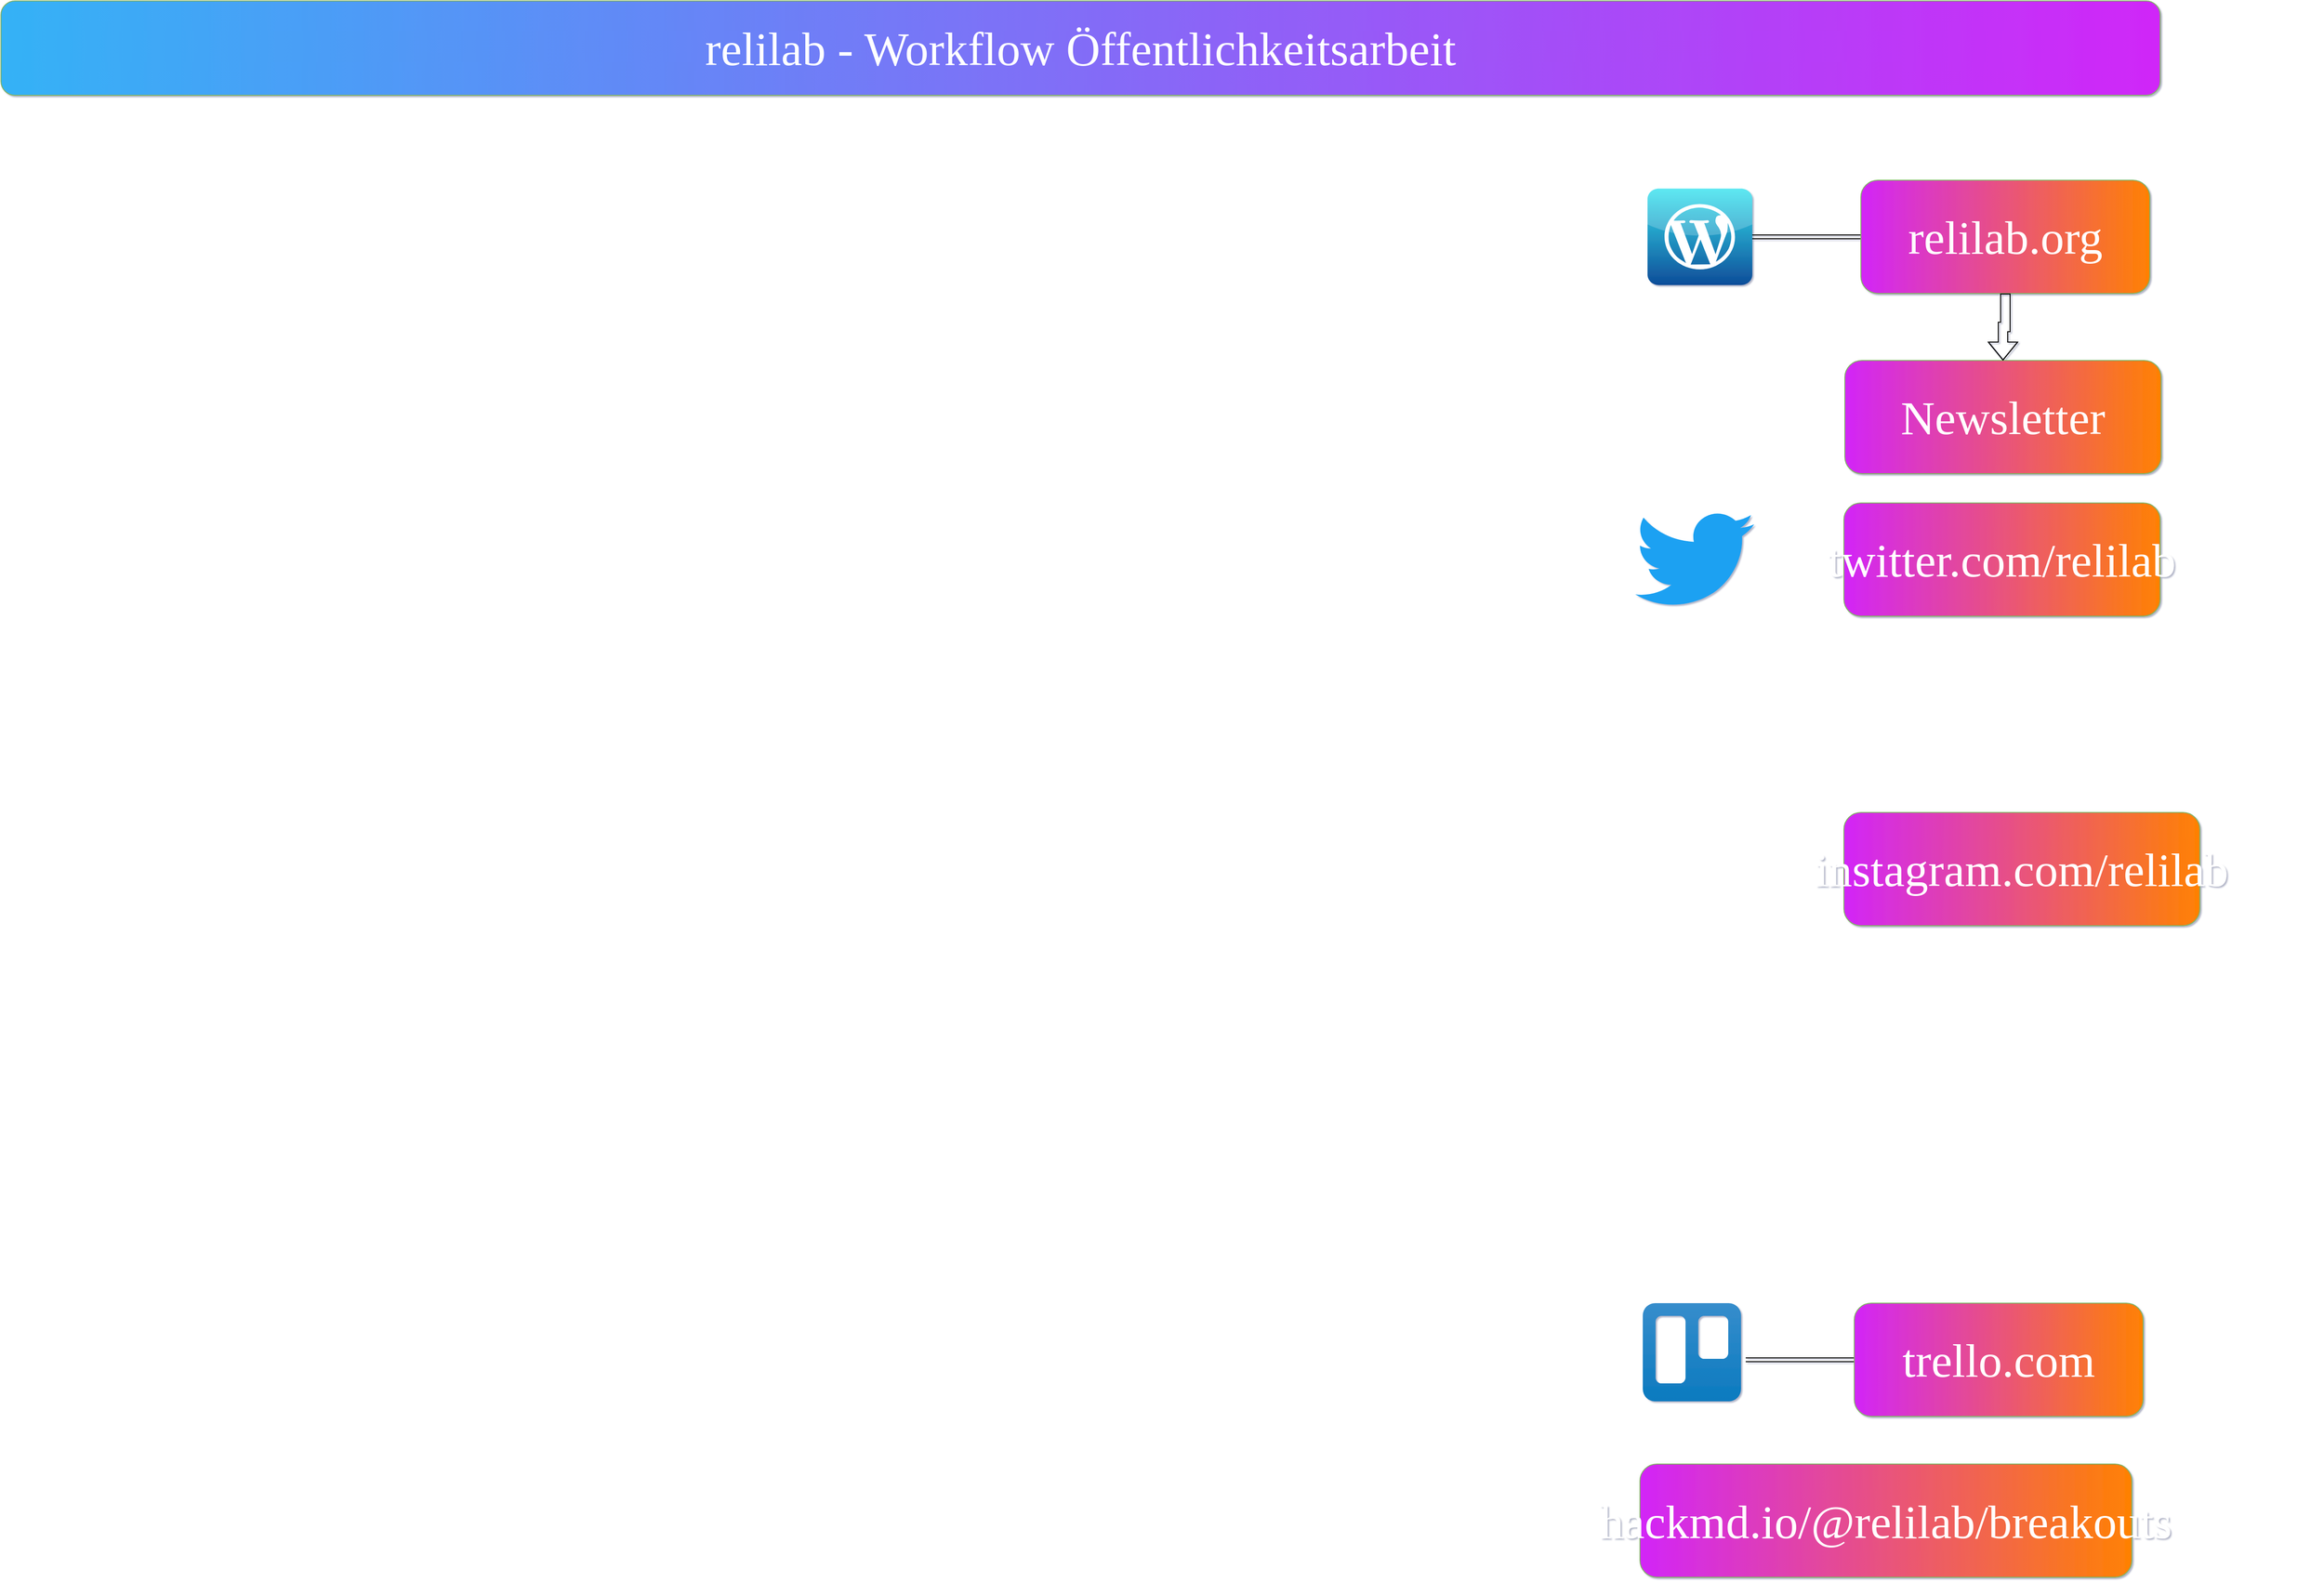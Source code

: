 <mxfile version="20.5.3" type="github">
  <diagram name="Page-1" id="c7558073-3199-34d8-9f00-42111426c3f3">
    <mxGraphModel dx="4067" dy="2733" grid="0" gridSize="10" guides="1" tooltips="1" connect="1" arrows="1" fold="1" page="0" pageScale="1" pageWidth="827" pageHeight="1169" background="#ffffff" math="0" shadow="1">
      <root>
        <mxCell id="0" />
        <mxCell id="1" parent="0" />
        <mxCell id="CvmV0N3J7cFWJk9qTeNM-98" value="&lt;font style=&quot;font-size: 50px&quot;&gt;relilab - Workflow Öffentlichkeitsarbeit&lt;/font&gt;" style="whiteSpace=wrap;html=1;fontFamily=yanone kaffeesatz;fontSource=https%3A%2F%2Ffonts.googleapis.com%2Fcss%3Ffamily%3Dyanone%2Bkaffeesatz;strokeColor=#82b366;fontStyle=0;labelBackgroundColor=none;labelBorderColor=none;gradientDirection=east;fontColor=#FFFFFF;rounded=1;fillColor=#34b2f6;gradientColor=#d027f8;fontSize=25;verticalAlign=middle;textDirection=ltr;horizontal=1;" parent="1" vertex="1">
          <mxGeometry x="-66" y="-537" width="2287" height="100" as="geometry" />
        </mxCell>
        <mxCell id="CvmV0N3J7cFWJk9qTeNM-125" value="Newsletter" style="whiteSpace=wrap;html=1;fontFamily=yanone kaffeesatz;fontSource=https%3A%2F%2Ffonts.googleapis.com%2Fcss%3Ffamily%3Dyanone%2Bkaffeesatz;strokeColor=#82b366;fontStyle=0;labelBackgroundColor=none;labelBorderColor=none;gradientDirection=east;fillColor=#d225f8;gradientColor=#ff8103;fontColor=#FFFFFF;rounded=1;sketch=0;fontSize=50;verticalAlign=middle;" parent="1" vertex="1">
          <mxGeometry x="1887" y="-156" width="335" height="120" as="geometry" />
        </mxCell>
        <mxCell id="2T0e-qGv-KkMXz0yLl3p-82" value="" style="dashed=0;outlineConnect=0;html=1;align=center;labelPosition=center;verticalLabelPosition=bottom;verticalAlign=top;shape=mxgraph.weblogos.twitter;fillColor=#1DA1F2;strokeColor=none;rounded=1;sketch=0;fontFamily=yanone kaffeesatz;fontSource=https%3A%2F%2Ffonts.googleapis.com%2Fcss%3Ffamily%3Dyanone%2Bkaffeesatz;fontSize=50;" parent="1" vertex="1">
          <mxGeometry x="1665" y="3" width="126" height="104" as="geometry" />
        </mxCell>
        <mxCell id="NoVdrWzSMcbFDA59EJDr-10" value="" style="group" vertex="1" connectable="0" parent="1">
          <mxGeometry x="1678" y="-347" width="532" height="122" as="geometry" />
        </mxCell>
        <UserObject label="" link="https://relilab.org" id="NoVdrWzSMcbFDA59EJDr-2">
          <mxCell style="dashed=0;outlineConnect=0;html=1;align=center;labelPosition=center;verticalLabelPosition=bottom;verticalAlign=top;shape=mxgraph.webicons.wordpress_2;fillColor=#35E2EE;gradientColor=#0E4D99" vertex="1" parent="NoVdrWzSMcbFDA59EJDr-10">
            <mxGeometry y="8.9" width="111" height="102.2" as="geometry" />
          </mxCell>
        </UserObject>
        <mxCell id="NoVdrWzSMcbFDA59EJDr-8" style="edgeStyle=orthogonalEdgeStyle;rounded=0;orthogonalLoop=1;jettySize=auto;html=1;shape=link;" edge="1" parent="NoVdrWzSMcbFDA59EJDr-10" source="NoVdrWzSMcbFDA59EJDr-7" target="NoVdrWzSMcbFDA59EJDr-2">
          <mxGeometry relative="1" as="geometry" />
        </mxCell>
        <mxCell id="NoVdrWzSMcbFDA59EJDr-7" value="relilab.org" style="whiteSpace=wrap;html=1;fontFamily=yanone kaffeesatz;fontSource=https%3A%2F%2Ffonts.googleapis.com%2Fcss%3Ffamily%3Dyanone%2Bkaffeesatz;strokeColor=#82b366;fontStyle=0;labelBackgroundColor=none;labelBorderColor=none;gradientDirection=east;fillColor=#d225f8;gradientColor=#ff8103;fontColor=#FFFFFF;rounded=1;sketch=0;fontSize=50;" vertex="1" parent="NoVdrWzSMcbFDA59EJDr-10">
          <mxGeometry x="226" width="306" height="120" as="geometry" />
        </mxCell>
        <mxCell id="NoVdrWzSMcbFDA59EJDr-21" value="" style="shape=image;html=1;verticalAlign=top;verticalLabelPosition=bottom;labelBackgroundColor=#ffffff;imageAspect=0;aspect=fixed;image=https://cdn3.iconfinder.com/data/icons/2018-social-media-logotypes/1000/2018_social_media_popular_app_logo_instagram-128.png" vertex="1" parent="1">
          <mxGeometry x="1661" y="323" width="128" height="128" as="geometry" />
        </mxCell>
        <mxCell id="NoVdrWzSMcbFDA59EJDr-23" value="instagram.com/relilab" style="whiteSpace=wrap;html=1;fontFamily=yanone kaffeesatz;fontSource=https%3A%2F%2Ffonts.googleapis.com%2Fcss%3Ffamily%3Dyanone%2Bkaffeesatz;strokeColor=#82b366;fontStyle=0;labelBackgroundColor=none;labelBorderColor=none;gradientDirection=east;fillColor=#d225f8;gradientColor=#ff8103;fontColor=#FFFFFF;rounded=1;sketch=0;fontSize=50;" vertex="1" parent="1">
          <mxGeometry x="1886" y="323" width="377" height="120" as="geometry" />
        </mxCell>
        <mxCell id="NoVdrWzSMcbFDA59EJDr-24" value="" style="shape=image;verticalLabelPosition=bottom;verticalAlign=top;imageAspect=0;image=https://scontent-muc2-1.xx.fbcdn.net/v/t1.643-9/148889662_10219783912331641_6564038761010964186_n.jpg?_nc_cat=103&amp;ccb=1-7&amp;_nc_sid=8631f5&amp;_nc_ohc=cS952StNupAAX849W7g&amp;_nc_ht=scontent-muc2-1.xx&amp;oh=00_AfDyzGemaeMXFrl7AIdIuNSyyX0iy0znMBKs7jcaRFJ9vg&amp;oe=639092F1" vertex="1" parent="1">
          <mxGeometry x="1870" y="498" width="520" height="271" as="geometry" />
        </mxCell>
        <mxCell id="NoVdrWzSMcbFDA59EJDr-26" value="" style="shape=image;html=1;verticalAlign=top;verticalLabelPosition=bottom;labelBackgroundColor=#ffffff;imageAspect=0;aspect=fixed;image=https://cdn1.iconfinder.com/data/icons/social-media-2285/512/Colored_Facebook3_svg-128.png" vertex="1" parent="1">
          <mxGeometry x="1661" y="564" width="128" height="128" as="geometry" />
        </mxCell>
        <mxCell id="NoVdrWzSMcbFDA59EJDr-27" value="" style="edgeStyle=orthogonalEdgeStyle;shape=flexArrow;rounded=0;orthogonalLoop=1;jettySize=auto;html=1;" edge="1" parent="1" source="NoVdrWzSMcbFDA59EJDr-7" target="CvmV0N3J7cFWJk9qTeNM-125">
          <mxGeometry relative="1" as="geometry" />
        </mxCell>
        <mxCell id="NoVdrWzSMcbFDA59EJDr-28" value="twitter.com/relilab" style="whiteSpace=wrap;html=1;fontFamily=yanone kaffeesatz;fontSource=https%3A%2F%2Ffonts.googleapis.com%2Fcss%3Ffamily%3Dyanone%2Bkaffeesatz;strokeColor=#82b366;fontStyle=0;labelBackgroundColor=none;labelBorderColor=none;gradientDirection=east;fillColor=#d225f8;gradientColor=#ff8103;fontColor=#FFFFFF;rounded=1;sketch=0;fontSize=50;verticalAlign=middle;" vertex="1" parent="1">
          <mxGeometry x="1886" y="-5" width="335" height="120" as="geometry" />
        </mxCell>
        <mxCell id="NoVdrWzSMcbFDA59EJDr-19" style="edgeStyle=orthogonalEdgeStyle;rounded=0;orthogonalLoop=1;jettySize=auto;html=1;shape=link;" edge="1" parent="1" source="NoVdrWzSMcbFDA59EJDr-20">
          <mxGeometry relative="1" as="geometry">
            <mxPoint x="1782" y="903" as="targetPoint" />
          </mxGeometry>
        </mxCell>
        <mxCell id="NoVdrWzSMcbFDA59EJDr-16" value="" style="image;image=img/lib/atlassian/Trello_Logo.svg;" vertex="1" parent="1">
          <mxGeometry x="1673" y="843" width="104" height="104" as="geometry" />
        </mxCell>
        <mxCell id="NoVdrWzSMcbFDA59EJDr-20" value="trello.com" style="whiteSpace=wrap;html=1;fontFamily=yanone kaffeesatz;fontSource=https%3A%2F%2Ffonts.googleapis.com%2Fcss%3Ffamily%3Dyanone%2Bkaffeesatz;strokeColor=#82b366;fontStyle=0;labelBackgroundColor=none;labelBorderColor=none;gradientDirection=east;fillColor=#d225f8;gradientColor=#ff8103;fontColor=#FFFFFF;rounded=1;sketch=0;fontSize=50;" vertex="1" parent="1">
          <mxGeometry x="1897" y="843" width="306" height="120" as="geometry" />
        </mxCell>
        <UserObject label="" link="https://hackmd.io/@relilab/breakouts#/" id="NoVdrWzSMcbFDA59EJDr-31">
          <mxCell style="shape=image;html=1;verticalAlign=top;verticalLabelPosition=bottom;labelBackgroundColor=#ffffff;imageAspect=0;aspect=fixed;image=https://cdn2.iconfinder.com/data/icons/user-interface-ui-1-set/64/link-chain-hyperlink-linked-internet-128.png" vertex="1" parent="1">
            <mxGeometry x="2222" y="1031" width="85" height="85" as="geometry" />
          </mxCell>
        </UserObject>
        <mxCell id="NoVdrWzSMcbFDA59EJDr-32" value="hackmd.io/@relilab/breakouts" style="whiteSpace=wrap;html=1;fontFamily=yanone kaffeesatz;fontSource=https%3A%2F%2Ffonts.googleapis.com%2Fcss%3Ffamily%3Dyanone%2Bkaffeesatz;strokeColor=#82b366;fontStyle=0;labelBackgroundColor=none;labelBorderColor=none;gradientDirection=east;fillColor=#d225f8;gradientColor=#ff8103;fontColor=#FFFFFF;rounded=1;sketch=0;fontSize=50;verticalAlign=middle;" vertex="1" parent="1">
          <mxGeometry x="1670" y="1013.5" width="521" height="120" as="geometry" />
        </mxCell>
      </root>
    </mxGraphModel>
  </diagram>
</mxfile>
